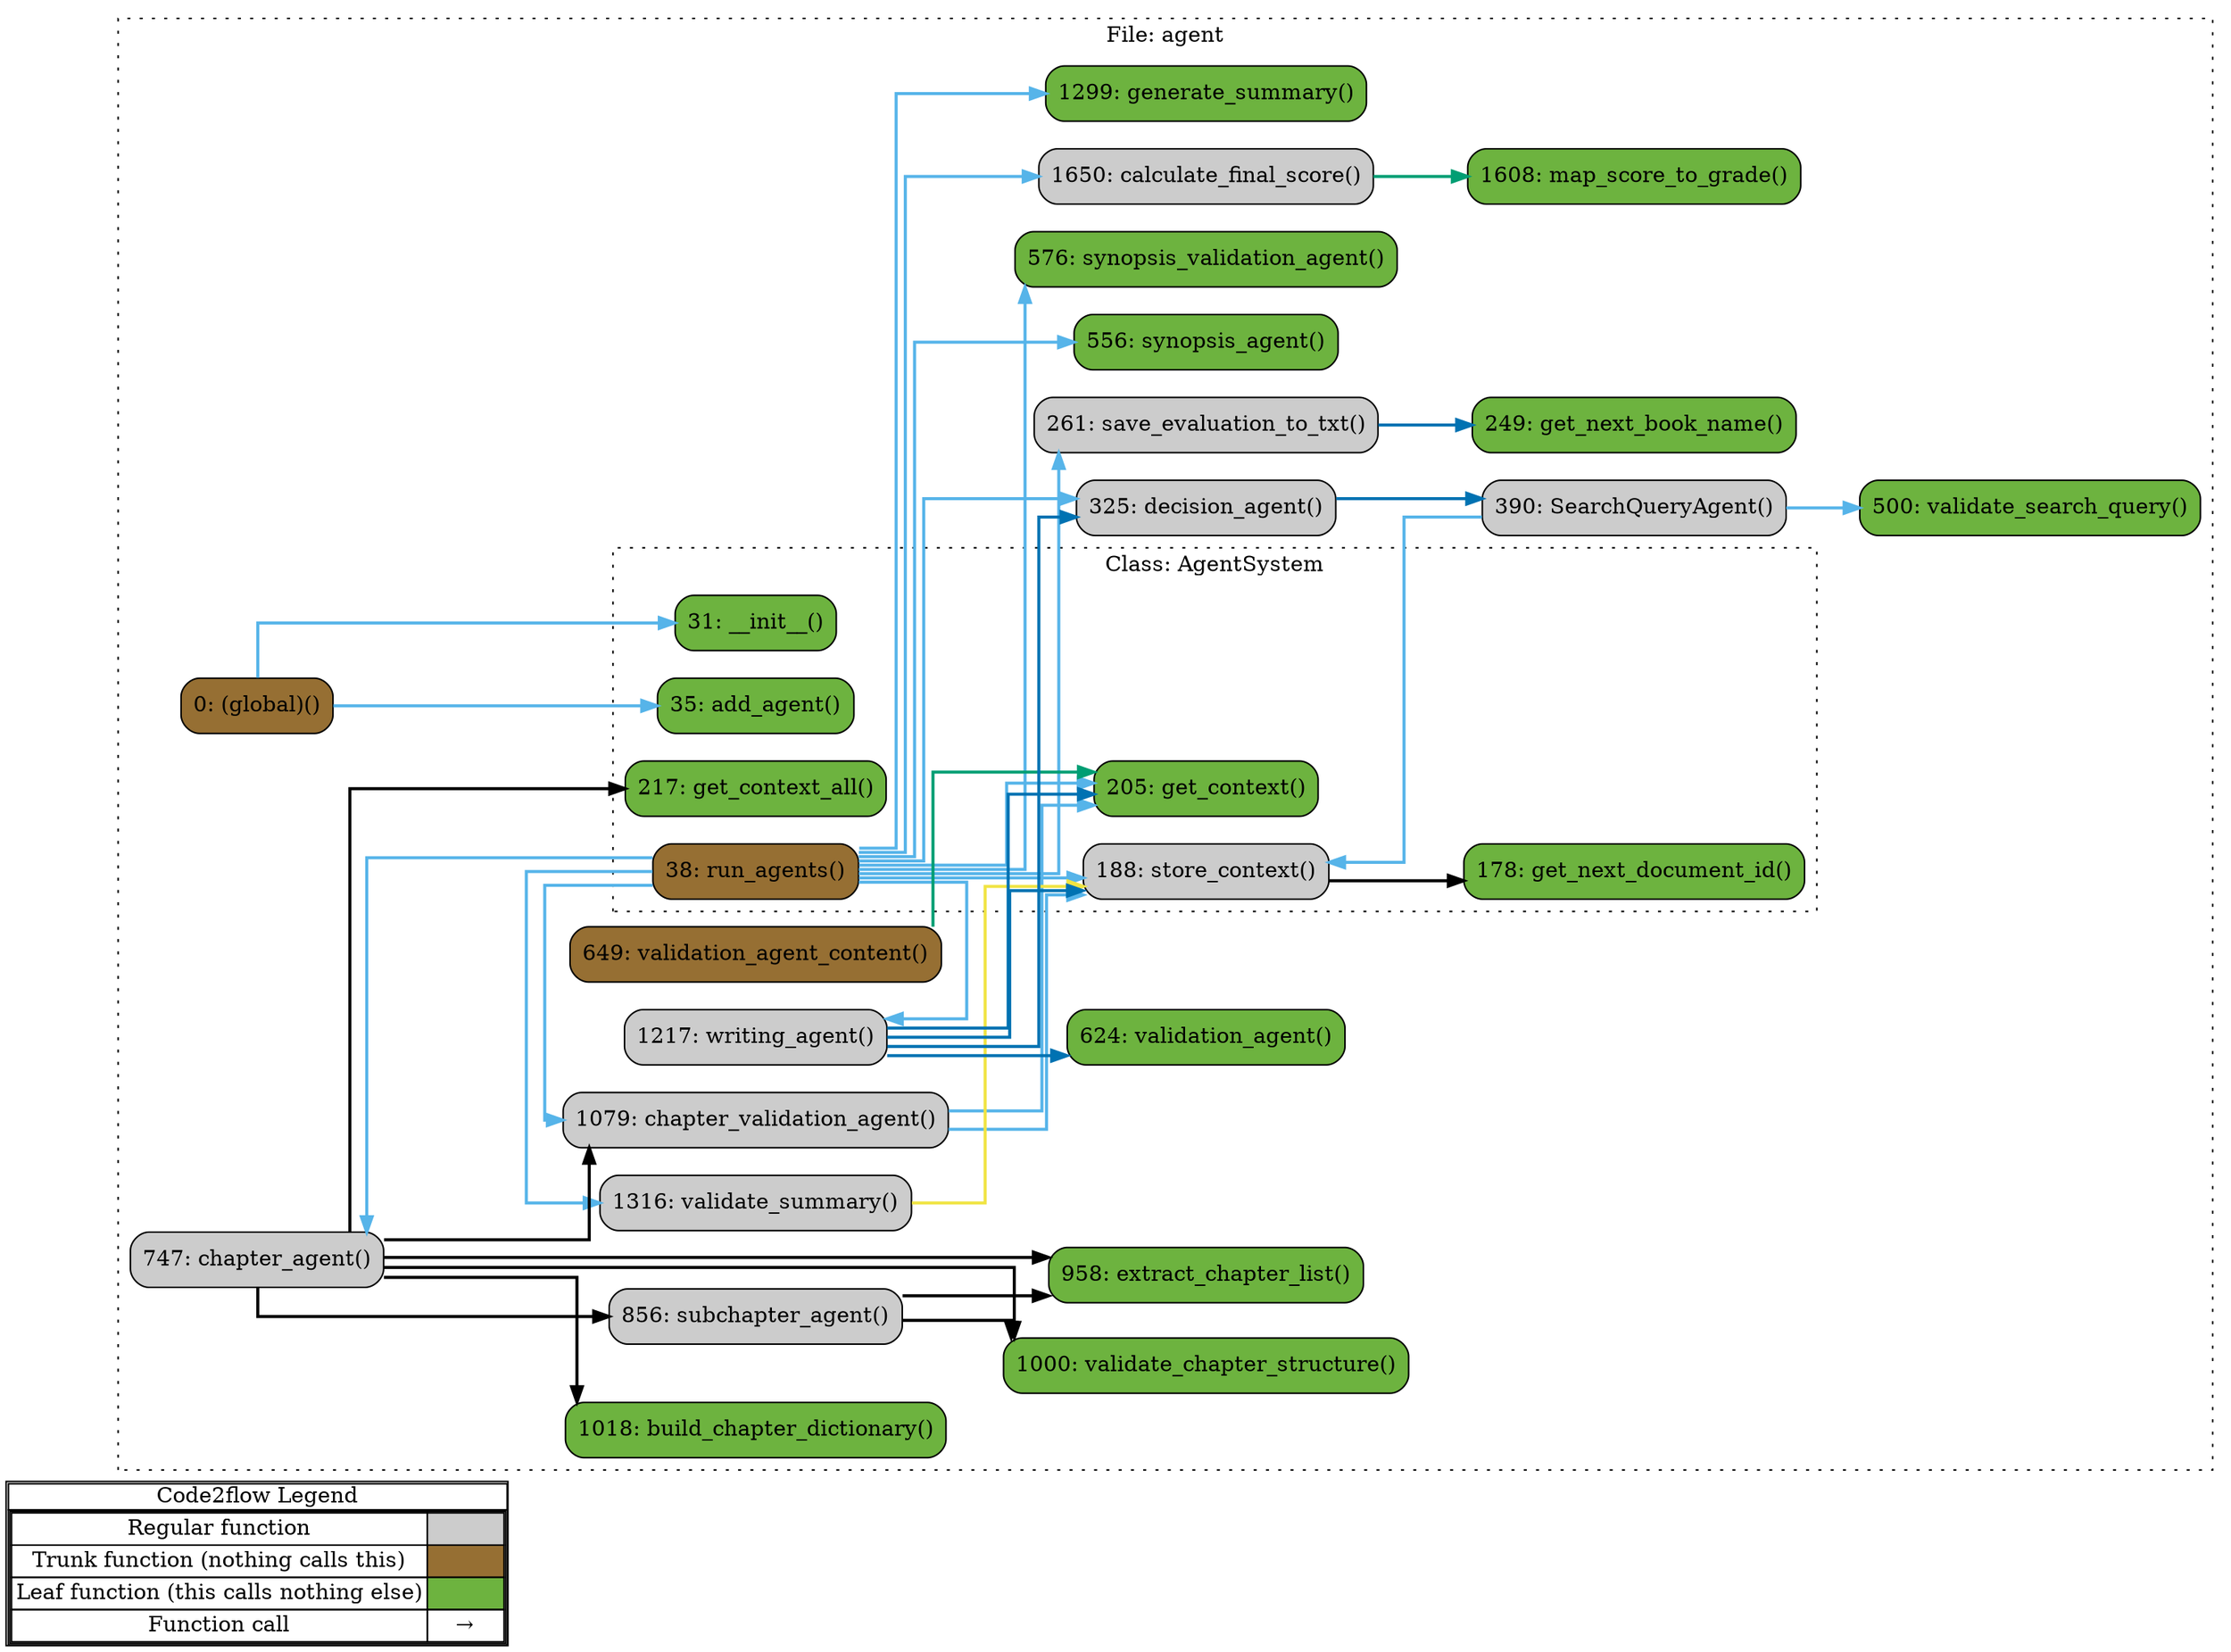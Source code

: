 digraph G {
concentrate=true;
splines="ortho";
rankdir="LR";
subgraph legend{
    rank = min;
    label = "legend";
    Legend [shape=none, margin=0, label = <
        <table cellspacing="0" cellpadding="0" border="1"><tr><td>Code2flow Legend</td></tr><tr><td>
        <table cellspacing="0">
        <tr><td>Regular function</td><td width="50px" bgcolor='#cccccc'></td></tr>
        <tr><td>Trunk function (nothing calls this)</td><td bgcolor='#966F33'></td></tr>
        <tr><td>Leaf function (this calls nothing else)</td><td bgcolor='#6db33f'></td></tr>
        <tr><td>Function call</td><td><font color='black'>&#8594;</font></td></tr>
        </table></td></tr></table>
        >];
}node_c5c1d92a [label="0: (global)()" name="agent::(global)" shape="rect" style="rounded,filled" fillcolor="#966F33" ];
node_bd6a3c15 [label="31: __init__()" name="agent::AgentSystem.__init__" shape="rect" style="rounded,filled" fillcolor="#6db33f" ];
node_3851ad64 [label="35: add_agent()" name="agent::AgentSystem.add_agent" shape="rect" style="rounded,filled" fillcolor="#6db33f" ];
node_347b050b [label="205: get_context()" name="agent::AgentSystem.get_context" shape="rect" style="rounded,filled" fillcolor="#6db33f" ];
node_b6ace4d9 [label="217: get_context_all()" name="agent::AgentSystem.get_context_all" shape="rect" style="rounded,filled" fillcolor="#6db33f" ];
node_1d539780 [label="178: get_next_document_id()" name="agent::AgentSystem.get_next_document_id" shape="rect" style="rounded,filled" fillcolor="#6db33f" ];
node_8849eeca [label="38: run_agents()" name="agent::AgentSystem.run_agents" shape="rect" style="rounded,filled" fillcolor="#966F33" ];
node_d54630b8 [label="188: store_context()" name="agent::AgentSystem.store_context" shape="rect" style="rounded,filled" fillcolor="#cccccc" ];
node_e360aee2 [label="390: SearchQueryAgent()" name="agent::SearchQueryAgent" shape="rect" style="rounded,filled" fillcolor="#cccccc" ];
node_cba9d432 [label="1018: build_chapter_dictionary()" name="agent::build_chapter_dictionary" shape="rect" style="rounded,filled" fillcolor="#6db33f" ];
node_f50fd4db [label="1650: calculate_final_score()" name="agent::calculate_final_score" shape="rect" style="rounded,filled" fillcolor="#cccccc" ];
node_1f4dd738 [label="747: chapter_agent()" name="agent::chapter_agent" shape="rect" style="rounded,filled" fillcolor="#cccccc" ];
node_71ca14ba [label="1079: chapter_validation_agent()" name="agent::chapter_validation_agent" shape="rect" style="rounded,filled" fillcolor="#cccccc" ];
node_9f8de255 [label="325: decision_agent()" name="agent::decision_agent" shape="rect" style="rounded,filled" fillcolor="#cccccc" ];
node_185007a4 [label="958: extract_chapter_list()" name="agent::extract_chapter_list" shape="rect" style="rounded,filled" fillcolor="#6db33f" ];
node_2783888a [label="1299: generate_summary()" name="agent::generate_summary" shape="rect" style="rounded,filled" fillcolor="#6db33f" ];
node_e8ad733c [label="249: get_next_book_name()" name="agent::get_next_book_name" shape="rect" style="rounded,filled" fillcolor="#6db33f" ];
node_0092e971 [label="1608: map_score_to_grade()" name="agent::map_score_to_grade" shape="rect" style="rounded,filled" fillcolor="#6db33f" ];
node_462c6955 [label="261: save_evaluation_to_txt()" name="agent::save_evaluation_to_txt" shape="rect" style="rounded,filled" fillcolor="#cccccc" ];
node_b1a6b578 [label="856: subchapter_agent()" name="agent::subchapter_agent" shape="rect" style="rounded,filled" fillcolor="#cccccc" ];
node_b199c9b7 [label="556: synopsis_agent()" name="agent::synopsis_agent" shape="rect" style="rounded,filled" fillcolor="#6db33f" ];
node_ee17e606 [label="576: synopsis_validation_agent()" name="agent::synopsis_validation_agent" shape="rect" style="rounded,filled" fillcolor="#6db33f" ];
node_406dd096 [label="1000: validate_chapter_structure()" name="agent::validate_chapter_structure" shape="rect" style="rounded,filled" fillcolor="#6db33f" ];
node_c94056ea [label="500: validate_search_query()" name="agent::validate_search_query" shape="rect" style="rounded,filled" fillcolor="#6db33f" ];
node_0bb51754 [label="1316: validate_summary()" name="agent::validate_summary" shape="rect" style="rounded,filled" fillcolor="#cccccc" ];
node_71869fb4 [label="624: validation_agent()" name="agent::validation_agent" shape="rect" style="rounded,filled" fillcolor="#6db33f" ];
node_f5f5b0e3 [label="649: validation_agent_content()" name="agent::validation_agent_content" shape="rect" style="rounded,filled" fillcolor="#966F33" ];
node_b66b5cd5 [label="1217: writing_agent()" name="agent::writing_agent" shape="rect" style="rounded,filled" fillcolor="#cccccc" ];
node_c5c1d92a -> node_bd6a3c15 [color="#56B4E9" penwidth="2"];
node_c5c1d92a -> node_3851ad64 [color="#56B4E9" penwidth="2"];
node_c5c1d92a -> node_3851ad64 [color="#56B4E9" penwidth="2"];
node_c5c1d92a -> node_3851ad64 [color="#56B4E9" penwidth="2"];
node_c5c1d92a -> node_3851ad64 [color="#56B4E9" penwidth="2"];
node_c5c1d92a -> node_3851ad64 [color="#56B4E9" penwidth="2"];
node_c5c1d92a -> node_3851ad64 [color="#56B4E9" penwidth="2"];
node_c5c1d92a -> node_3851ad64 [color="#56B4E9" penwidth="2"];
node_c5c1d92a -> node_3851ad64 [color="#56B4E9" penwidth="2"];
node_c5c1d92a -> node_3851ad64 [color="#56B4E9" penwidth="2"];
node_c5c1d92a -> node_3851ad64 [color="#56B4E9" penwidth="2"];
node_c5c1d92a -> node_3851ad64 [color="#56B4E9" penwidth="2"];
node_c5c1d92a -> node_3851ad64 [color="#56B4E9" penwidth="2"];
node_c5c1d92a -> node_3851ad64 [color="#56B4E9" penwidth="2"];
node_c5c1d92a -> node_3851ad64 [color="#56B4E9" penwidth="2"];
node_8849eeca -> node_347b050b [color="#56B4E9" penwidth="2"];
node_8849eeca -> node_d54630b8 [color="#56B4E9" penwidth="2"];
node_8849eeca -> node_d54630b8 [color="#56B4E9" penwidth="2"];
node_8849eeca -> node_d54630b8 [color="#56B4E9" penwidth="2"];
node_8849eeca -> node_d54630b8 [color="#56B4E9" penwidth="2"];
node_8849eeca -> node_f50fd4db [color="#56B4E9" penwidth="2"];
node_8849eeca -> node_1f4dd738 [color="#56B4E9" penwidth="2"];
node_8849eeca -> node_71ca14ba [color="#56B4E9" penwidth="2"];
node_8849eeca -> node_9f8de255 [color="#56B4E9" penwidth="2"];
node_8849eeca -> node_2783888a [color="#56B4E9" penwidth="2"];
node_8849eeca -> node_462c6955 [color="#56B4E9" penwidth="2"];
node_8849eeca -> node_b199c9b7 [color="#56B4E9" penwidth="2"];
node_8849eeca -> node_ee17e606 [color="#56B4E9" penwidth="2"];
node_8849eeca -> node_0bb51754 [color="#56B4E9" penwidth="2"];
node_8849eeca -> node_b66b5cd5 [color="#56B4E9" penwidth="2"];
node_d54630b8 -> node_1d539780 [color="#000000" penwidth="2"];
node_e360aee2 -> node_d54630b8 [color="#56B4E9" penwidth="2"];
node_e360aee2 -> node_c94056ea [color="#56B4E9" penwidth="2"];
node_f50fd4db -> node_0092e971 [color="#009E73" penwidth="2"];
node_1f4dd738 -> node_b6ace4d9 [color="#000000" penwidth="2"];
node_1f4dd738 -> node_cba9d432 [color="#000000" penwidth="2"];
node_1f4dd738 -> node_cba9d432 [color="#000000" penwidth="2"];
node_1f4dd738 -> node_71ca14ba [color="#000000" penwidth="2"];
node_1f4dd738 -> node_185007a4 [color="#000000" penwidth="2"];
node_1f4dd738 -> node_185007a4 [color="#000000" penwidth="2"];
node_1f4dd738 -> node_b1a6b578 [color="#000000" penwidth="2"];
node_1f4dd738 -> node_406dd096 [color="#000000" penwidth="2"];
node_71ca14ba -> node_347b050b [color="#56B4E9" penwidth="2"];
node_71ca14ba -> node_d54630b8 [color="#56B4E9" penwidth="2"];
node_9f8de255 -> node_e360aee2 [color="#0072B2" penwidth="2"];
node_462c6955 -> node_e8ad733c [color="#0072B2" penwidth="2"];
node_b1a6b578 -> node_185007a4 [color="#000000" penwidth="2"];
node_b1a6b578 -> node_185007a4 [color="#000000" penwidth="2"];
node_b1a6b578 -> node_406dd096 [color="#000000" penwidth="2"];
node_b1a6b578 -> node_406dd096 [color="#000000" penwidth="2"];
node_0bb51754 -> node_d54630b8 [color="#F0E442" penwidth="2"];
node_0bb51754 -> node_d54630b8 [color="#F0E442" penwidth="2"];
node_f5f5b0e3 -> node_347b050b [color="#009E73" penwidth="2"];
node_b66b5cd5 -> node_347b050b [color="#0072B2" penwidth="2"];
node_b66b5cd5 -> node_d54630b8 [color="#0072B2" penwidth="2"];
node_b66b5cd5 -> node_9f8de255 [color="#0072B2" penwidth="2"];
node_b66b5cd5 -> node_71869fb4 [color="#0072B2" penwidth="2"];
subgraph cluster_a218ce78 {
    node_e8ad733c node_462c6955 node_9f8de255 node_e360aee2 node_c94056ea node_b199c9b7 node_ee17e606 node_71869fb4 node_f5f5b0e3 node_1f4dd738 node_b1a6b578 node_185007a4 node_406dd096 node_cba9d432 node_71ca14ba node_b66b5cd5 node_2783888a node_0bb51754 node_0092e971 node_f50fd4db node_c5c1d92a;
    label="File: agent";
    name="agent";
    style="filled";
    graph[style=dotted];
    subgraph cluster_26e3dbba {
        node_bd6a3c15 node_3851ad64 node_8849eeca node_1d539780 node_d54630b8 node_347b050b node_b6ace4d9;
        label="Class: AgentSystem";
        name="AgentSystem";
        style="filled";
        graph[style=dotted];
    };
};
}
